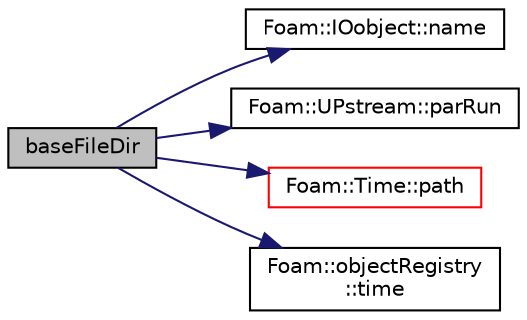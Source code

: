 digraph "baseFileDir"
{
  bgcolor="transparent";
  edge [fontname="Helvetica",fontsize="10",labelfontname="Helvetica",labelfontsize="10"];
  node [fontname="Helvetica",fontsize="10",shape=record];
  rankdir="LR";
  Node1 [label="baseFileDir",height=0.2,width=0.4,color="black", fillcolor="grey75", style="filled", fontcolor="black"];
  Node1 -> Node2 [color="midnightblue",fontsize="10",style="solid",fontname="Helvetica"];
  Node2 [label="Foam::IOobject::name",height=0.2,width=0.4,color="black",URL="$a01181.html#a75b72488d2e82151b025744974919d5d",tooltip="Return name. "];
  Node1 -> Node3 [color="midnightblue",fontsize="10",style="solid",fontname="Helvetica"];
  Node3 [label="Foam::UPstream::parRun",height=0.2,width=0.4,color="black",URL="$a02780.html#adbb27f04b5705440fb8b09f278059011",tooltip="Is this a parallel run? "];
  Node1 -> Node4 [color="midnightblue",fontsize="10",style="solid",fontname="Helvetica"];
  Node4 [label="Foam::Time::path",height=0.2,width=0.4,color="red",URL="$a02619.html#a2db7691b348697844893a04d3110e3d5",tooltip="Return path. "];
  Node1 -> Node5 [color="midnightblue",fontsize="10",style="solid",fontname="Helvetica"];
  Node5 [label="Foam::objectRegistry\l::time",height=0.2,width=0.4,color="black",URL="$a01695.html#a48fcf6de2789aff6b430b5fc1a05693f",tooltip="Return time. "];
}
